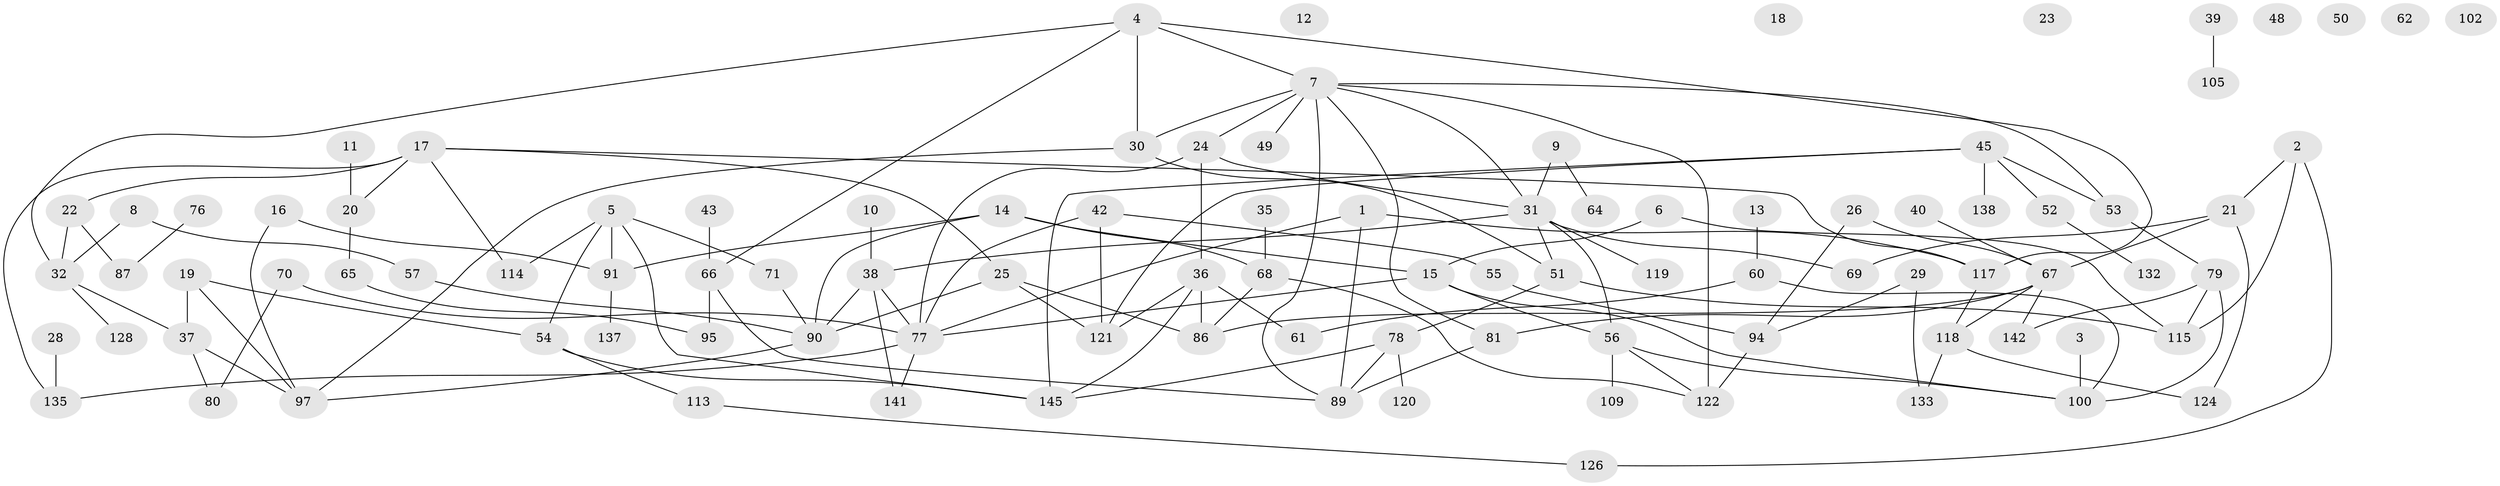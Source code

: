 // original degree distribution, {3: 0.21768707482993196, 1: 0.19047619047619047, 4: 0.17687074829931973, 5: 0.05442176870748299, 2: 0.2857142857142857, 0: 0.04081632653061224, 6: 0.034013605442176874}
// Generated by graph-tools (version 1.1) at 2025/41/03/06/25 10:41:21]
// undirected, 99 vertices, 141 edges
graph export_dot {
graph [start="1"]
  node [color=gray90,style=filled];
  1;
  2 [super="+82"];
  3;
  4 [super="+27"];
  5 [super="+84"];
  6 [super="+101"];
  7 [super="+34"];
  8 [super="+58"];
  9;
  10;
  11 [super="+74"];
  12;
  13;
  14 [super="+129"];
  15 [super="+98"];
  16;
  17 [super="+108"];
  18;
  19;
  20 [super="+104"];
  21 [super="+41"];
  22 [super="+59"];
  23;
  24 [super="+33"];
  25 [super="+134"];
  26;
  28;
  29 [super="+46"];
  30 [super="+147"];
  31 [super="+107"];
  32 [super="+75"];
  35 [super="+44"];
  36 [super="+96"];
  37 [super="+136"];
  38 [super="+47"];
  39;
  40;
  42;
  43;
  45 [super="+72"];
  48;
  49;
  50;
  51 [super="+140"];
  52;
  53;
  54 [super="+139"];
  55 [super="+106"];
  56 [super="+83"];
  57;
  60 [super="+103"];
  61;
  62 [super="+63"];
  64;
  65;
  66 [super="+73"];
  67 [super="+92"];
  68 [super="+93"];
  69;
  70;
  71;
  76;
  77 [super="+88"];
  78;
  79 [super="+116"];
  80 [super="+85"];
  81;
  86 [super="+144"];
  87;
  89 [super="+146"];
  90 [super="+99"];
  91;
  94 [super="+112"];
  95 [super="+111"];
  97 [super="+110"];
  100 [super="+125"];
  102;
  105;
  109 [super="+131"];
  113;
  114;
  115 [super="+130"];
  117;
  118 [super="+123"];
  119;
  120;
  121 [super="+127"];
  122 [super="+143"];
  124;
  126;
  128;
  132;
  133;
  135;
  137;
  138;
  141;
  142;
  145;
  1 -- 77;
  1 -- 89;
  1 -- 117;
  2 -- 115;
  2 -- 21;
  2 -- 126;
  3 -- 100;
  4 -- 32;
  4 -- 66;
  4 -- 117;
  4 -- 7;
  4 -- 30;
  5 -- 71;
  5 -- 114;
  5 -- 145;
  5 -- 91;
  5 -- 54;
  6 -- 115 [weight=2];
  6 -- 15;
  7 -- 24;
  7 -- 31;
  7 -- 49;
  7 -- 89;
  7 -- 81;
  7 -- 53;
  7 -- 122;
  7 -- 30;
  8 -- 57;
  8 -- 32;
  9 -- 64;
  9 -- 31;
  10 -- 38;
  11 -- 20;
  13 -- 60;
  14 -- 91;
  14 -- 90;
  14 -- 15;
  14 -- 68;
  15 -- 77;
  15 -- 56;
  15 -- 100;
  16 -- 91;
  16 -- 97;
  17 -- 20;
  17 -- 114;
  17 -- 117;
  17 -- 22;
  17 -- 135;
  17 -- 25;
  19 -- 54;
  19 -- 97;
  19 -- 37;
  20 -- 65;
  21 -- 69;
  21 -- 67;
  21 -- 124;
  22 -- 32;
  22 -- 87;
  24 -- 31;
  24 -- 36;
  24 -- 77;
  25 -- 90;
  25 -- 86;
  25 -- 121;
  26 -- 94;
  26 -- 67;
  28 -- 135;
  29 -- 133;
  29 -- 94;
  30 -- 97;
  30 -- 51;
  31 -- 51;
  31 -- 69;
  31 -- 38;
  31 -- 119;
  31 -- 56;
  32 -- 128;
  32 -- 37;
  35 -- 68;
  36 -- 121;
  36 -- 145;
  36 -- 61;
  36 -- 86;
  37 -- 80;
  37 -- 97;
  38 -- 141;
  38 -- 77;
  38 -- 90;
  39 -- 105;
  40 -- 67;
  42 -- 121;
  42 -- 77;
  42 -- 55;
  43 -- 66;
  45 -- 53;
  45 -- 138;
  45 -- 121;
  45 -- 145;
  45 -- 52;
  51 -- 115;
  51 -- 78;
  52 -- 132;
  53 -- 79;
  54 -- 113;
  54 -- 145;
  55 -- 94;
  56 -- 122;
  56 -- 100;
  56 -- 109;
  57 -- 90;
  60 -- 61;
  60 -- 100;
  65 -- 95;
  66 -- 95;
  66 -- 89;
  67 -- 118;
  67 -- 81;
  67 -- 142;
  67 -- 86;
  68 -- 122;
  68 -- 86;
  70 -- 77;
  70 -- 80;
  71 -- 90;
  76 -- 87;
  77 -- 141;
  77 -- 135;
  78 -- 89;
  78 -- 120;
  78 -- 145;
  79 -- 142;
  79 -- 115;
  79 -- 100;
  81 -- 89;
  90 -- 97;
  91 -- 137;
  94 -- 122 [weight=2];
  113 -- 126;
  117 -- 118;
  118 -- 124;
  118 -- 133;
}
